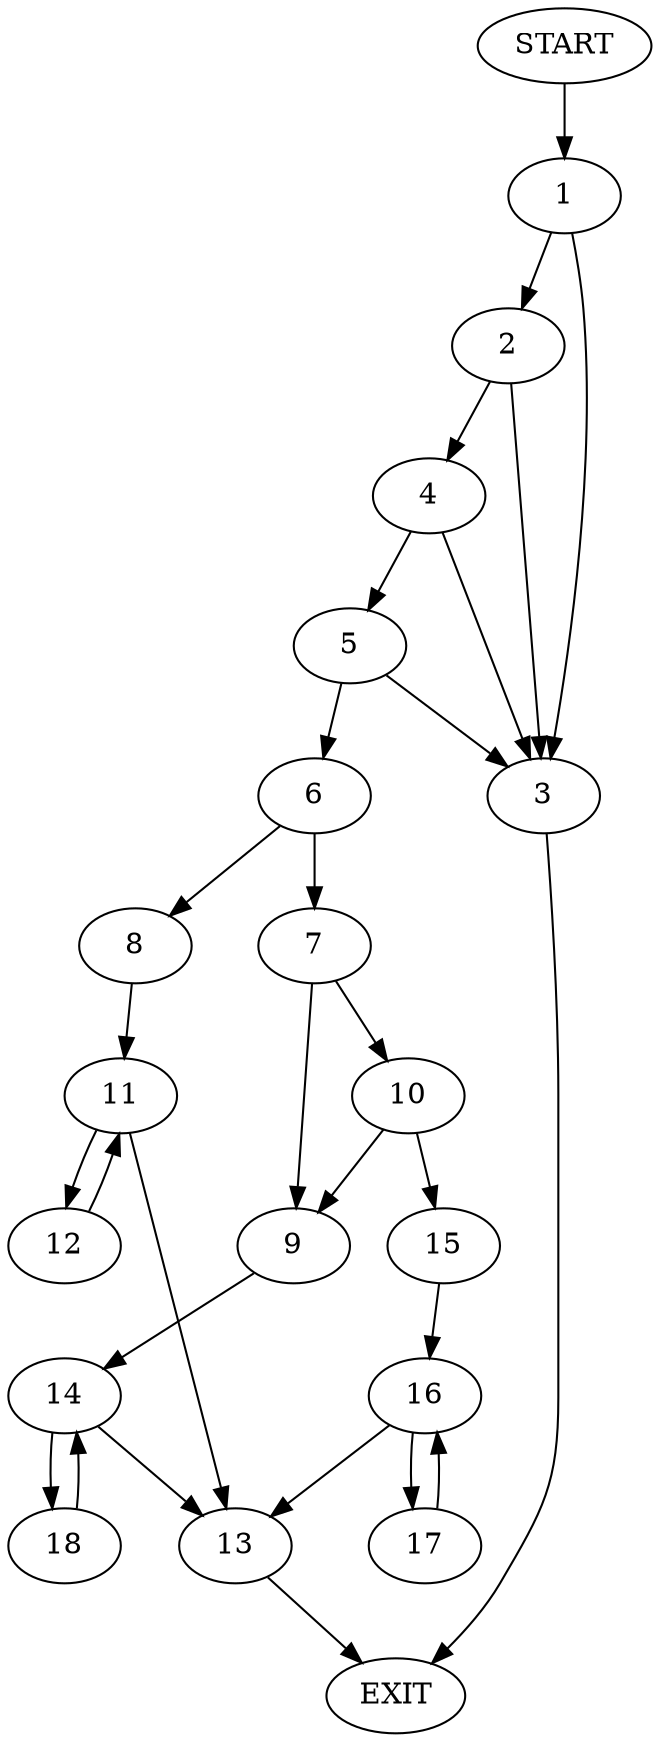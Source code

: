 digraph {
0 [label="START"]
19 [label="EXIT"]
0 -> 1
1 -> 2
1 -> 3
2 -> 3
2 -> 4
3 -> 19
4 -> 5
4 -> 3
5 -> 6
5 -> 3
6 -> 7
6 -> 8
7 -> 9
7 -> 10
8 -> 11
11 -> 12
11 -> 13
13 -> 19
12 -> 11
9 -> 14
10 -> 15
10 -> 9
15 -> 16
16 -> 13
16 -> 17
17 -> 16
14 -> 18
14 -> 13
18 -> 14
}
